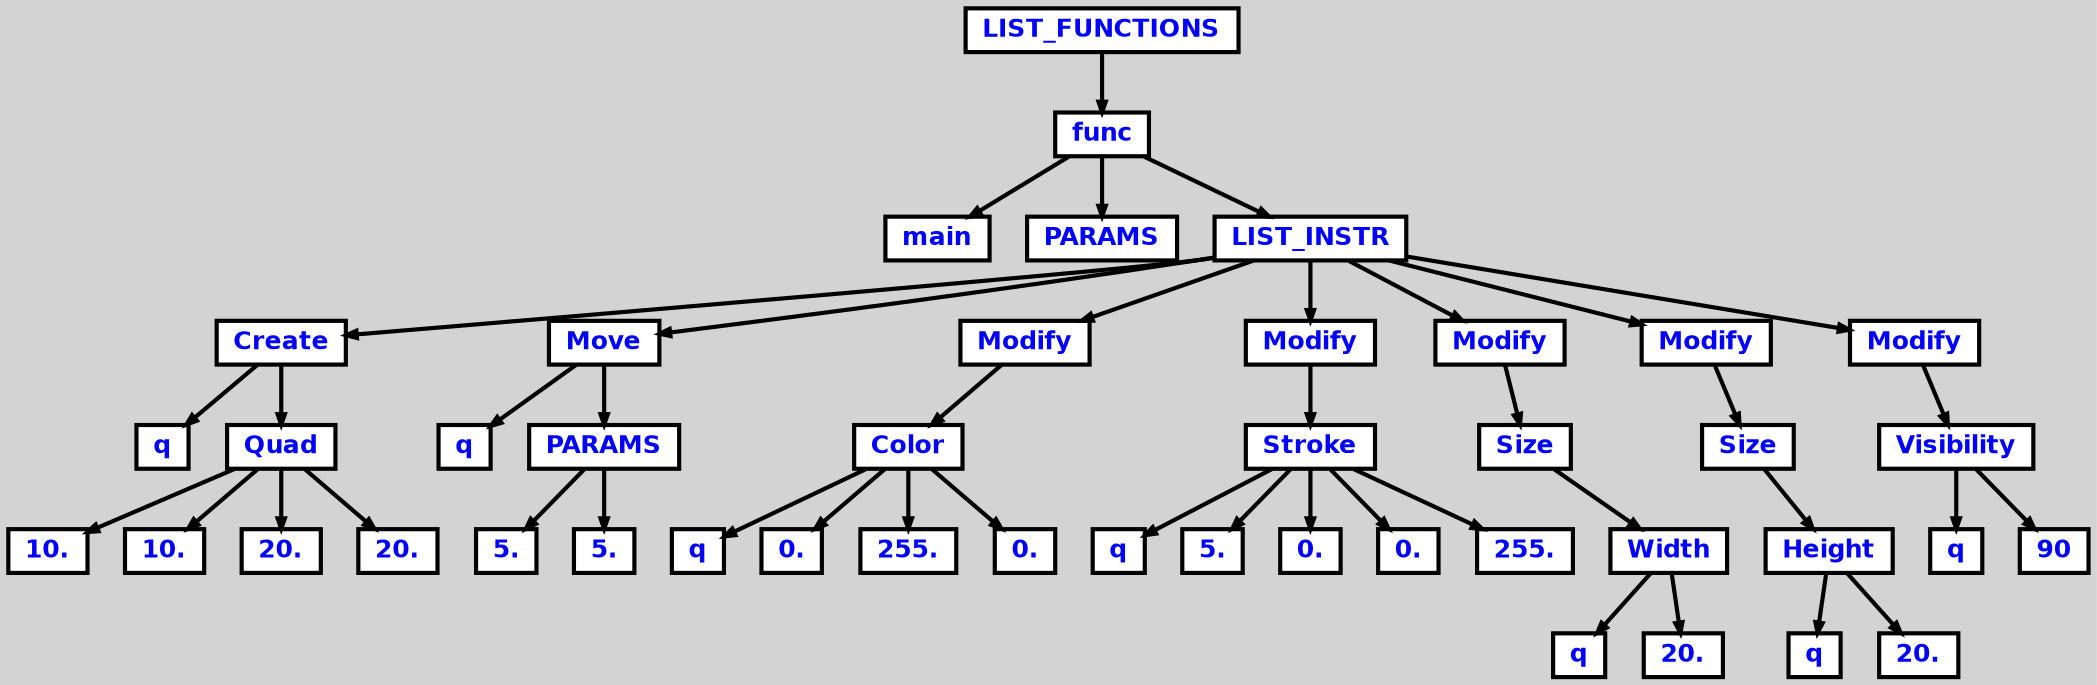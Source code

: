 digraph {

	ordering=out;
	ranksep=.4;
	bgcolor="lightgrey"; node [shape=box, fixedsize=false, fontsize=12, fontname="Helvetica-bold", fontcolor="blue"
		width=.25, height=.25, color="black", fillcolor="white", style="filled, solid, bold"];
	edge [arrowsize=.5, color="black", style="bold"]

  n0 [label="LIST_FUNCTIONS"];
  n1 [label="func"];
  n1 [label="func"];
  n2 [label="main"];
  n3 [label="PARAMS"];
  n4 [label="LIST_INSTR"];
  n4 [label="LIST_INSTR"];
  n5 [label="Create"];
  n5 [label="Create"];
  n6 [label="q"];
  n7 [label="Quad"];
  n7 [label="Quad"];
  n8 [label="10."];
  n9 [label="10."];
  n10 [label="20."];
  n11 [label="20."];
  n12 [label="Move"];
  n12 [label="Move"];
  n13 [label="q"];
  n14 [label="PARAMS"];
  n14 [label="PARAMS"];
  n15 [label="5."];
  n16 [label="5."];
  n17 [label="Modify"];
  n17 [label="Modify"];
  n18 [label="Color"];
  n18 [label="Color"];
  n19 [label="q"];
  n20 [label="0."];
  n21 [label="255."];
  n22 [label="0."];
  n23 [label="Modify"];
  n23 [label="Modify"];
  n24 [label="Stroke"];
  n24 [label="Stroke"];
  n25 [label="q"];
  n26 [label="5."];
  n27 [label="0."];
  n28 [label="0."];
  n29 [label="255."];
  n30 [label="Modify"];
  n30 [label="Modify"];
  n31 [label="Size"];
  n31 [label="Size"];
  n32 [label="Width"];
  n32 [label="Width"];
  n33 [label="q"];
  n34 [label="20."];
  n35 [label="Modify"];
  n35 [label="Modify"];
  n36 [label="Size"];
  n36 [label="Size"];
  n37 [label="Height"];
  n37 [label="Height"];
  n38 [label="q"];
  n39 [label="20."];
  n40 [label="Modify"];
  n40 [label="Modify"];
  n41 [label="Visibility"];
  n41 [label="Visibility"];
  n42 [label="q"];
  n43 [label="90"];

  n0 -> n1 // "LIST_FUNCTIONS" -> "func"
  n1 -> n2 // "func" -> "main"
  n1 -> n3 // "func" -> "PARAMS"
  n1 -> n4 // "func" -> "LIST_INSTR"
  n4 -> n5 // "LIST_INSTR" -> "Create"
  n5 -> n6 // "Create" -> "q"
  n5 -> n7 // "Create" -> "Quad"
  n7 -> n8 // "Quad" -> "10."
  n7 -> n9 // "Quad" -> "10."
  n7 -> n10 // "Quad" -> "20."
  n7 -> n11 // "Quad" -> "20."
  n4 -> n12 // "LIST_INSTR" -> "Move"
  n12 -> n13 // "Move" -> "q"
  n12 -> n14 // "Move" -> "PARAMS"
  n14 -> n15 // "PARAMS" -> "5."
  n14 -> n16 // "PARAMS" -> "5."
  n4 -> n17 // "LIST_INSTR" -> "Modify"
  n17 -> n18 // "Modify" -> "Color"
  n18 -> n19 // "Color" -> "q"
  n18 -> n20 // "Color" -> "0."
  n18 -> n21 // "Color" -> "255."
  n18 -> n22 // "Color" -> "0."
  n4 -> n23 // "LIST_INSTR" -> "Modify"
  n23 -> n24 // "Modify" -> "Stroke"
  n24 -> n25 // "Stroke" -> "q"
  n24 -> n26 // "Stroke" -> "5."
  n24 -> n27 // "Stroke" -> "0."
  n24 -> n28 // "Stroke" -> "0."
  n24 -> n29 // "Stroke" -> "255."
  n4 -> n30 // "LIST_INSTR" -> "Modify"
  n30 -> n31 // "Modify" -> "Size"
  n31 -> n32 // "Size" -> "Width"
  n32 -> n33 // "Width" -> "q"
  n32 -> n34 // "Width" -> "20."
  n4 -> n35 // "LIST_INSTR" -> "Modify"
  n35 -> n36 // "Modify" -> "Size"
  n36 -> n37 // "Size" -> "Height"
  n37 -> n38 // "Height" -> "q"
  n37 -> n39 // "Height" -> "20."
  n4 -> n40 // "LIST_INSTR" -> "Modify"
  n40 -> n41 // "Modify" -> "Visibility"
  n41 -> n42 // "Visibility" -> "q"
  n41 -> n43 // "Visibility" -> "90"

}
